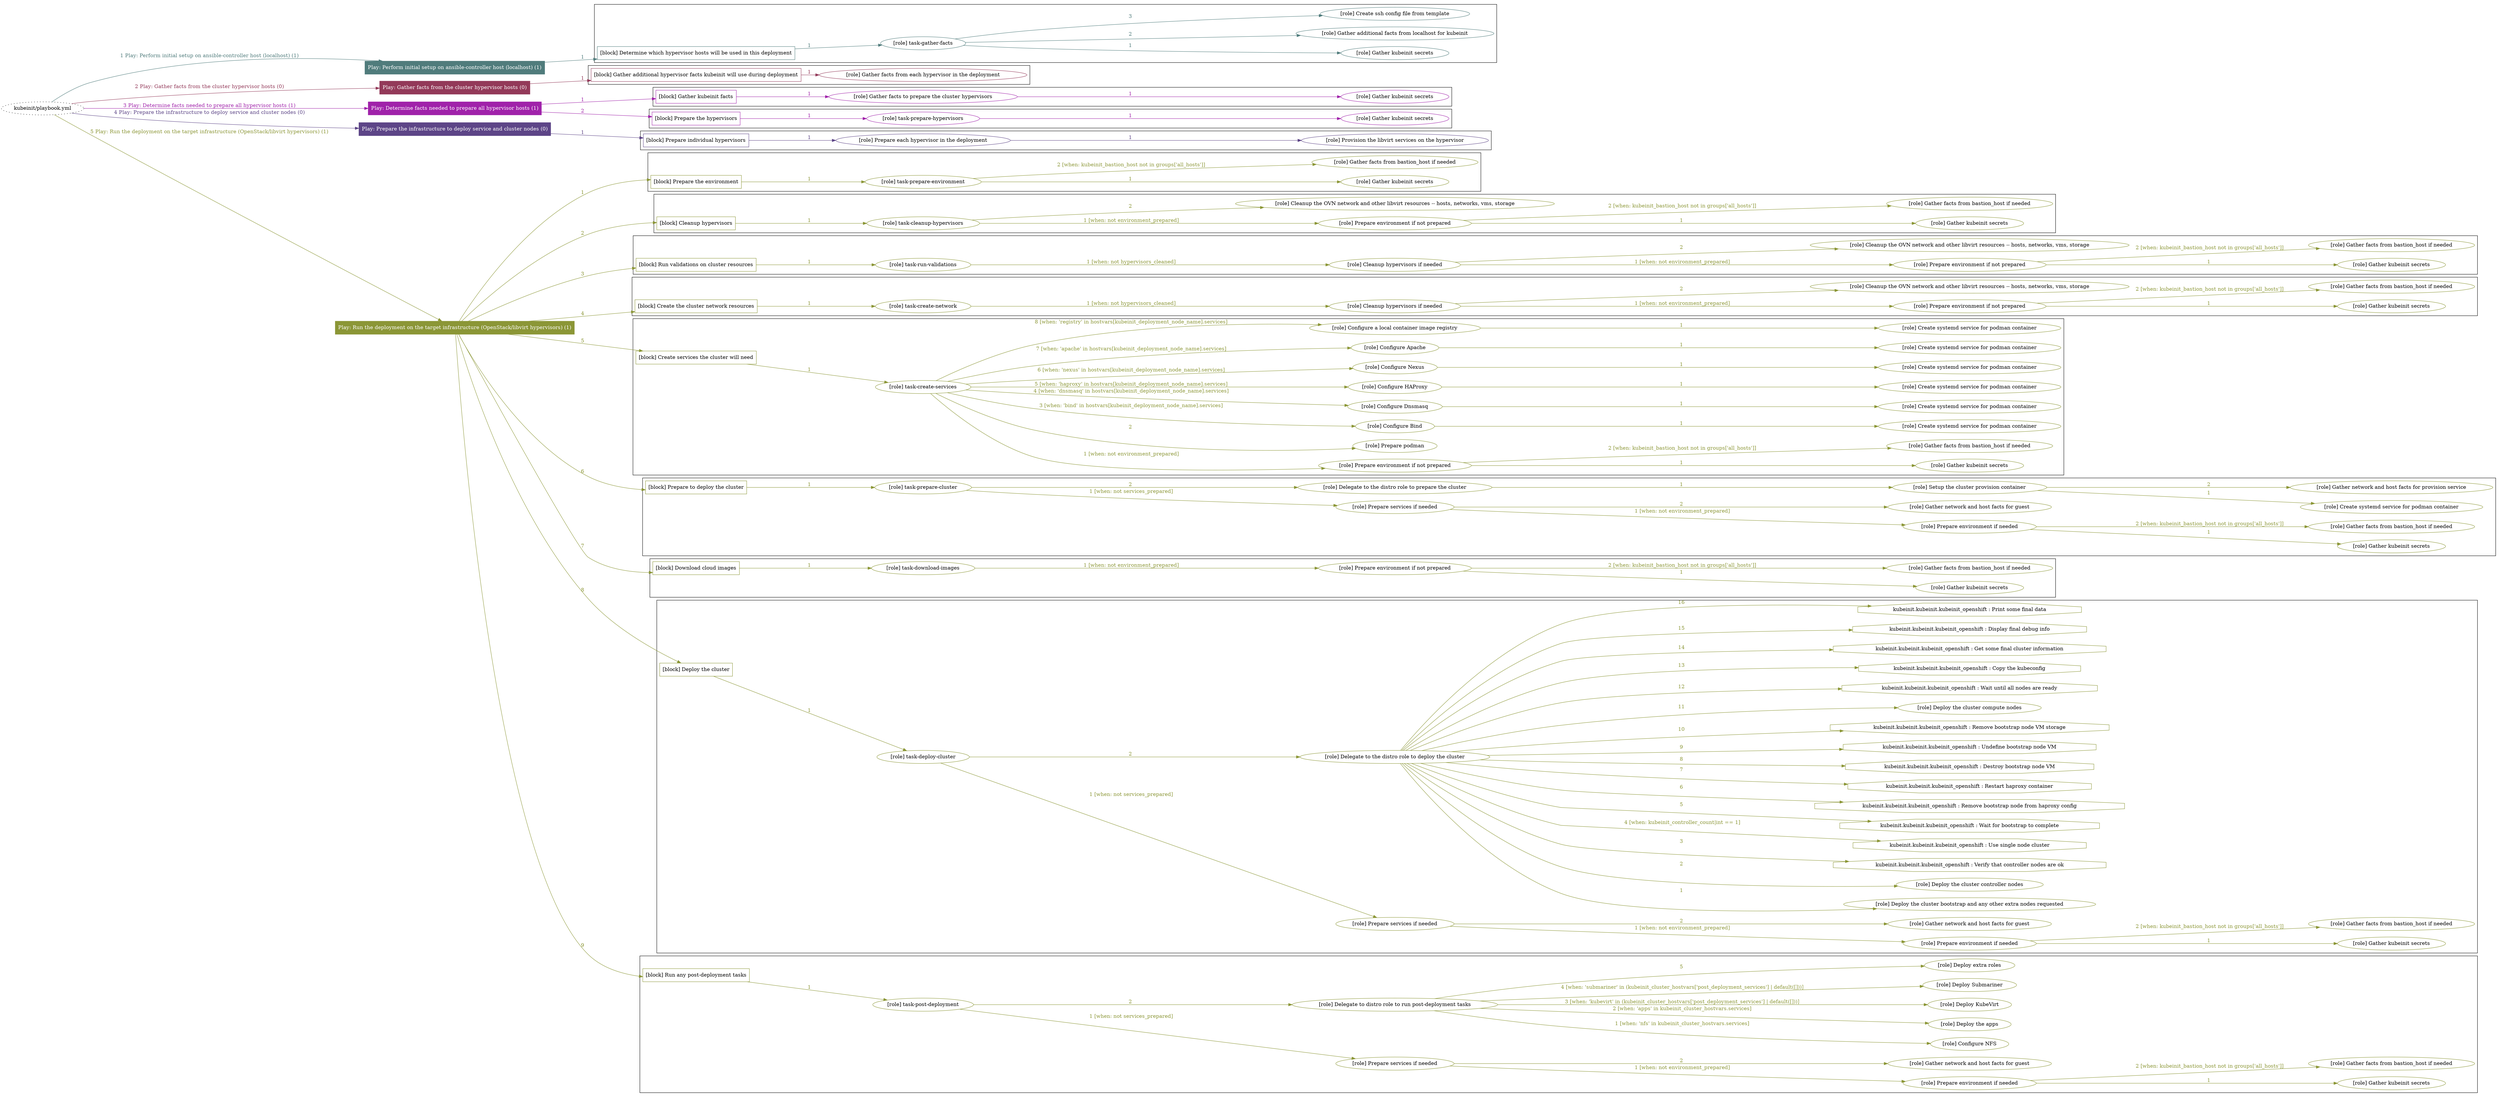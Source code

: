 digraph {
	graph [concentrate=true ordering=in rankdir=LR ratio=fill]
	edge [esep=5 sep=10]
	"kubeinit/playbook.yml" [URL="/home/runner/work/kubeinit/kubeinit/kubeinit/playbook.yml" id=playbook_562bdd5e style=dotted]
	"kubeinit/playbook.yml" -> play_897b83d3 [label="1 Play: Perform initial setup on ansible-controller host (localhost) (1)" color="#507c7c" fontcolor="#507c7c" id=edge_play_897b83d3 labeltooltip="1 Play: Perform initial setup on ansible-controller host (localhost) (1)" tooltip="1 Play: Perform initial setup on ansible-controller host (localhost) (1)"]
	subgraph "Play: Perform initial setup on ansible-controller host (localhost) (1)" {
		play_897b83d3 [label="Play: Perform initial setup on ansible-controller host (localhost) (1)" URL="/home/runner/work/kubeinit/kubeinit/kubeinit/playbook.yml" color="#507c7c" fontcolor="#ffffff" id=play_897b83d3 shape=box style=filled tooltip=localhost]
		play_897b83d3 -> block_d00a58dc [label=1 color="#507c7c" fontcolor="#507c7c" id=edge_block_d00a58dc labeltooltip=1 tooltip=1]
		subgraph cluster_block_d00a58dc {
			block_d00a58dc [label="[block] Determine which hypervisor hosts will be used in this deployment" URL="/home/runner/work/kubeinit/kubeinit/kubeinit/playbook.yml" color="#507c7c" id=block_d00a58dc labeltooltip="Determine which hypervisor hosts will be used in this deployment" shape=box tooltip="Determine which hypervisor hosts will be used in this deployment"]
			block_d00a58dc -> role_4a66eaaa [label="1 " color="#507c7c" fontcolor="#507c7c" id=edge_role_4a66eaaa labeltooltip="1 " tooltip="1 "]
			subgraph "task-gather-facts" {
				role_4a66eaaa [label="[role] task-gather-facts" URL="/home/runner/work/kubeinit/kubeinit/kubeinit/playbook.yml" color="#507c7c" id=role_4a66eaaa tooltip="task-gather-facts"]
				role_4a66eaaa -> role_170c74d1 [label="1 " color="#507c7c" fontcolor="#507c7c" id=edge_role_170c74d1 labeltooltip="1 " tooltip="1 "]
				subgraph "Gather kubeinit secrets" {
					role_170c74d1 [label="[role] Gather kubeinit secrets" URL="/home/runner/.ansible/collections/ansible_collections/kubeinit/kubeinit/roles/kubeinit_prepare/tasks/build_hypervisors_group.yml" color="#507c7c" id=role_170c74d1 tooltip="Gather kubeinit secrets"]
				}
				role_4a66eaaa -> role_2c9f9e78 [label="2 " color="#507c7c" fontcolor="#507c7c" id=edge_role_2c9f9e78 labeltooltip="2 " tooltip="2 "]
				subgraph "Gather additional facts from localhost for kubeinit" {
					role_2c9f9e78 [label="[role] Gather additional facts from localhost for kubeinit" URL="/home/runner/.ansible/collections/ansible_collections/kubeinit/kubeinit/roles/kubeinit_prepare/tasks/build_hypervisors_group.yml" color="#507c7c" id=role_2c9f9e78 tooltip="Gather additional facts from localhost for kubeinit"]
				}
				role_4a66eaaa -> role_c30c3513 [label="3 " color="#507c7c" fontcolor="#507c7c" id=edge_role_c30c3513 labeltooltip="3 " tooltip="3 "]
				subgraph "Create ssh config file from template" {
					role_c30c3513 [label="[role] Create ssh config file from template" URL="/home/runner/.ansible/collections/ansible_collections/kubeinit/kubeinit/roles/kubeinit_prepare/tasks/build_hypervisors_group.yml" color="#507c7c" id=role_c30c3513 tooltip="Create ssh config file from template"]
				}
			}
		}
	}
	"kubeinit/playbook.yml" -> play_77df3d62 [label="2 Play: Gather facts from the cluster hypervisor hosts (0)" color="#933959" fontcolor="#933959" id=edge_play_77df3d62 labeltooltip="2 Play: Gather facts from the cluster hypervisor hosts (0)" tooltip="2 Play: Gather facts from the cluster hypervisor hosts (0)"]
	subgraph "Play: Gather facts from the cluster hypervisor hosts (0)" {
		play_77df3d62 [label="Play: Gather facts from the cluster hypervisor hosts (0)" URL="/home/runner/work/kubeinit/kubeinit/kubeinit/playbook.yml" color="#933959" fontcolor="#ffffff" id=play_77df3d62 shape=box style=filled tooltip="Play: Gather facts from the cluster hypervisor hosts (0)"]
		play_77df3d62 -> block_3890d41a [label=1 color="#933959" fontcolor="#933959" id=edge_block_3890d41a labeltooltip=1 tooltip=1]
		subgraph cluster_block_3890d41a {
			block_3890d41a [label="[block] Gather additional hypervisor facts kubeinit will use during deployment" URL="/home/runner/work/kubeinit/kubeinit/kubeinit/playbook.yml" color="#933959" id=block_3890d41a labeltooltip="Gather additional hypervisor facts kubeinit will use during deployment" shape=box tooltip="Gather additional hypervisor facts kubeinit will use during deployment"]
			block_3890d41a -> role_82fb7d9d [label="1 " color="#933959" fontcolor="#933959" id=edge_role_82fb7d9d labeltooltip="1 " tooltip="1 "]
			subgraph "Gather facts from each hypervisor in the deployment" {
				role_82fb7d9d [label="[role] Gather facts from each hypervisor in the deployment" URL="/home/runner/work/kubeinit/kubeinit/kubeinit/playbook.yml" color="#933959" id=role_82fb7d9d tooltip="Gather facts from each hypervisor in the deployment"]
			}
		}
	}
	"kubeinit/playbook.yml" -> play_7d541b3a [label="3 Play: Determine facts needed to prepare all hypervisor hosts (1)" color="#a022aa" fontcolor="#a022aa" id=edge_play_7d541b3a labeltooltip="3 Play: Determine facts needed to prepare all hypervisor hosts (1)" tooltip="3 Play: Determine facts needed to prepare all hypervisor hosts (1)"]
	subgraph "Play: Determine facts needed to prepare all hypervisor hosts (1)" {
		play_7d541b3a [label="Play: Determine facts needed to prepare all hypervisor hosts (1)" URL="/home/runner/work/kubeinit/kubeinit/kubeinit/playbook.yml" color="#a022aa" fontcolor="#ffffff" id=play_7d541b3a shape=box style=filled tooltip=localhost]
		play_7d541b3a -> block_a726c1aa [label=1 color="#a022aa" fontcolor="#a022aa" id=edge_block_a726c1aa labeltooltip=1 tooltip=1]
		subgraph cluster_block_a726c1aa {
			block_a726c1aa [label="[block] Gather kubeinit facts" URL="/home/runner/work/kubeinit/kubeinit/kubeinit/playbook.yml" color="#a022aa" id=block_a726c1aa labeltooltip="Gather kubeinit facts" shape=box tooltip="Gather kubeinit facts"]
			block_a726c1aa -> role_4ac60b2f [label="1 " color="#a022aa" fontcolor="#a022aa" id=edge_role_4ac60b2f labeltooltip="1 " tooltip="1 "]
			subgraph "Gather facts to prepare the cluster hypervisors" {
				role_4ac60b2f [label="[role] Gather facts to prepare the cluster hypervisors" URL="/home/runner/work/kubeinit/kubeinit/kubeinit/playbook.yml" color="#a022aa" id=role_4ac60b2f tooltip="Gather facts to prepare the cluster hypervisors"]
				role_4ac60b2f -> role_46897d2e [label="1 " color="#a022aa" fontcolor="#a022aa" id=edge_role_46897d2e labeltooltip="1 " tooltip="1 "]
				subgraph "Gather kubeinit secrets" {
					role_46897d2e [label="[role] Gather kubeinit secrets" URL="/home/runner/.ansible/collections/ansible_collections/kubeinit/kubeinit/roles/kubeinit_prepare/tasks/gather_kubeinit_facts.yml" color="#a022aa" id=role_46897d2e tooltip="Gather kubeinit secrets"]
				}
			}
		}
		play_7d541b3a -> block_5bb61f56 [label=2 color="#a022aa" fontcolor="#a022aa" id=edge_block_5bb61f56 labeltooltip=2 tooltip=2]
		subgraph cluster_block_5bb61f56 {
			block_5bb61f56 [label="[block] Prepare the hypervisors" URL="/home/runner/work/kubeinit/kubeinit/kubeinit/playbook.yml" color="#a022aa" id=block_5bb61f56 labeltooltip="Prepare the hypervisors" shape=box tooltip="Prepare the hypervisors"]
			block_5bb61f56 -> role_67a6bbd1 [label="1 " color="#a022aa" fontcolor="#a022aa" id=edge_role_67a6bbd1 labeltooltip="1 " tooltip="1 "]
			subgraph "task-prepare-hypervisors" {
				role_67a6bbd1 [label="[role] task-prepare-hypervisors" URL="/home/runner/work/kubeinit/kubeinit/kubeinit/playbook.yml" color="#a022aa" id=role_67a6bbd1 tooltip="task-prepare-hypervisors"]
				role_67a6bbd1 -> role_c4336682 [label="1 " color="#a022aa" fontcolor="#a022aa" id=edge_role_c4336682 labeltooltip="1 " tooltip="1 "]
				subgraph "Gather kubeinit secrets" {
					role_c4336682 [label="[role] Gather kubeinit secrets" URL="/home/runner/.ansible/collections/ansible_collections/kubeinit/kubeinit/roles/kubeinit_prepare/tasks/gather_kubeinit_facts.yml" color="#a022aa" id=role_c4336682 tooltip="Gather kubeinit secrets"]
				}
			}
		}
	}
	"kubeinit/playbook.yml" -> play_1434491f [label="4 Play: Prepare the infrastructure to deploy service and cluster nodes (0)" color="#5d4587" fontcolor="#5d4587" id=edge_play_1434491f labeltooltip="4 Play: Prepare the infrastructure to deploy service and cluster nodes (0)" tooltip="4 Play: Prepare the infrastructure to deploy service and cluster nodes (0)"]
	subgraph "Play: Prepare the infrastructure to deploy service and cluster nodes (0)" {
		play_1434491f [label="Play: Prepare the infrastructure to deploy service and cluster nodes (0)" URL="/home/runner/work/kubeinit/kubeinit/kubeinit/playbook.yml" color="#5d4587" fontcolor="#ffffff" id=play_1434491f shape=box style=filled tooltip="Play: Prepare the infrastructure to deploy service and cluster nodes (0)"]
		play_1434491f -> block_e203187f [label=1 color="#5d4587" fontcolor="#5d4587" id=edge_block_e203187f labeltooltip=1 tooltip=1]
		subgraph cluster_block_e203187f {
			block_e203187f [label="[block] Prepare individual hypervisors" URL="/home/runner/work/kubeinit/kubeinit/kubeinit/playbook.yml" color="#5d4587" id=block_e203187f labeltooltip="Prepare individual hypervisors" shape=box tooltip="Prepare individual hypervisors"]
			block_e203187f -> role_e6662278 [label="1 " color="#5d4587" fontcolor="#5d4587" id=edge_role_e6662278 labeltooltip="1 " tooltip="1 "]
			subgraph "Prepare each hypervisor in the deployment" {
				role_e6662278 [label="[role] Prepare each hypervisor in the deployment" URL="/home/runner/work/kubeinit/kubeinit/kubeinit/playbook.yml" color="#5d4587" id=role_e6662278 tooltip="Prepare each hypervisor in the deployment"]
				role_e6662278 -> role_d367bc82 [label="1 " color="#5d4587" fontcolor="#5d4587" id=edge_role_d367bc82 labeltooltip="1 " tooltip="1 "]
				subgraph "Provision the libvirt services on the hypervisor" {
					role_d367bc82 [label="[role] Provision the libvirt services on the hypervisor" URL="/home/runner/.ansible/collections/ansible_collections/kubeinit/kubeinit/roles/kubeinit_prepare/tasks/prepare_hypervisor.yml" color="#5d4587" id=role_d367bc82 tooltip="Provision the libvirt services on the hypervisor"]
				}
			}
		}
	}
	"kubeinit/playbook.yml" -> play_9aaa8d56 [label="5 Play: Run the deployment on the target infrastructure (OpenStack/libvirt hypervisors) (1)" color="#8b9636" fontcolor="#8b9636" id=edge_play_9aaa8d56 labeltooltip="5 Play: Run the deployment on the target infrastructure (OpenStack/libvirt hypervisors) (1)" tooltip="5 Play: Run the deployment on the target infrastructure (OpenStack/libvirt hypervisors) (1)"]
	subgraph "Play: Run the deployment on the target infrastructure (OpenStack/libvirt hypervisors) (1)" {
		play_9aaa8d56 [label="Play: Run the deployment on the target infrastructure (OpenStack/libvirt hypervisors) (1)" URL="/home/runner/work/kubeinit/kubeinit/kubeinit/playbook.yml" color="#8b9636" fontcolor="#ffffff" id=play_9aaa8d56 shape=box style=filled tooltip=localhost]
		play_9aaa8d56 -> block_8e2718e2 [label=1 color="#8b9636" fontcolor="#8b9636" id=edge_block_8e2718e2 labeltooltip=1 tooltip=1]
		subgraph cluster_block_8e2718e2 {
			block_8e2718e2 [label="[block] Prepare the environment" URL="/home/runner/work/kubeinit/kubeinit/kubeinit/playbook.yml" color="#8b9636" id=block_8e2718e2 labeltooltip="Prepare the environment" shape=box tooltip="Prepare the environment"]
			block_8e2718e2 -> role_642d61c7 [label="1 " color="#8b9636" fontcolor="#8b9636" id=edge_role_642d61c7 labeltooltip="1 " tooltip="1 "]
			subgraph "task-prepare-environment" {
				role_642d61c7 [label="[role] task-prepare-environment" URL="/home/runner/work/kubeinit/kubeinit/kubeinit/playbook.yml" color="#8b9636" id=role_642d61c7 tooltip="task-prepare-environment"]
				role_642d61c7 -> role_1c854528 [label="1 " color="#8b9636" fontcolor="#8b9636" id=edge_role_1c854528 labeltooltip="1 " tooltip="1 "]
				subgraph "Gather kubeinit secrets" {
					role_1c854528 [label="[role] Gather kubeinit secrets" URL="/home/runner/.ansible/collections/ansible_collections/kubeinit/kubeinit/roles/kubeinit_prepare/tasks/gather_kubeinit_facts.yml" color="#8b9636" id=role_1c854528 tooltip="Gather kubeinit secrets"]
				}
				role_642d61c7 -> role_60af17cf [label="2 [when: kubeinit_bastion_host not in groups['all_hosts']]" color="#8b9636" fontcolor="#8b9636" id=edge_role_60af17cf labeltooltip="2 [when: kubeinit_bastion_host not in groups['all_hosts']]" tooltip="2 [when: kubeinit_bastion_host not in groups['all_hosts']]"]
				subgraph "Gather facts from bastion_host if needed" {
					role_60af17cf [label="[role] Gather facts from bastion_host if needed" URL="/home/runner/.ansible/collections/ansible_collections/kubeinit/kubeinit/roles/kubeinit_prepare/tasks/main.yml" color="#8b9636" id=role_60af17cf tooltip="Gather facts from bastion_host if needed"]
				}
			}
		}
		play_9aaa8d56 -> block_cc55f0ac [label=2 color="#8b9636" fontcolor="#8b9636" id=edge_block_cc55f0ac labeltooltip=2 tooltip=2]
		subgraph cluster_block_cc55f0ac {
			block_cc55f0ac [label="[block] Cleanup hypervisors" URL="/home/runner/work/kubeinit/kubeinit/kubeinit/playbook.yml" color="#8b9636" id=block_cc55f0ac labeltooltip="Cleanup hypervisors" shape=box tooltip="Cleanup hypervisors"]
			block_cc55f0ac -> role_04e45c75 [label="1 " color="#8b9636" fontcolor="#8b9636" id=edge_role_04e45c75 labeltooltip="1 " tooltip="1 "]
			subgraph "task-cleanup-hypervisors" {
				role_04e45c75 [label="[role] task-cleanup-hypervisors" URL="/home/runner/work/kubeinit/kubeinit/kubeinit/playbook.yml" color="#8b9636" id=role_04e45c75 tooltip="task-cleanup-hypervisors"]
				role_04e45c75 -> role_c9cc575b [label="1 [when: not environment_prepared]" color="#8b9636" fontcolor="#8b9636" id=edge_role_c9cc575b labeltooltip="1 [when: not environment_prepared]" tooltip="1 [when: not environment_prepared]"]
				subgraph "Prepare environment if not prepared" {
					role_c9cc575b [label="[role] Prepare environment if not prepared" URL="/home/runner/.ansible/collections/ansible_collections/kubeinit/kubeinit/roles/kubeinit_libvirt/tasks/cleanup_hypervisors.yml" color="#8b9636" id=role_c9cc575b tooltip="Prepare environment if not prepared"]
					role_c9cc575b -> role_0c5713d3 [label="1 " color="#8b9636" fontcolor="#8b9636" id=edge_role_0c5713d3 labeltooltip="1 " tooltip="1 "]
					subgraph "Gather kubeinit secrets" {
						role_0c5713d3 [label="[role] Gather kubeinit secrets" URL="/home/runner/.ansible/collections/ansible_collections/kubeinit/kubeinit/roles/kubeinit_prepare/tasks/gather_kubeinit_facts.yml" color="#8b9636" id=role_0c5713d3 tooltip="Gather kubeinit secrets"]
					}
					role_c9cc575b -> role_4b96a7e3 [label="2 [when: kubeinit_bastion_host not in groups['all_hosts']]" color="#8b9636" fontcolor="#8b9636" id=edge_role_4b96a7e3 labeltooltip="2 [when: kubeinit_bastion_host not in groups['all_hosts']]" tooltip="2 [when: kubeinit_bastion_host not in groups['all_hosts']]"]
					subgraph "Gather facts from bastion_host if needed" {
						role_4b96a7e3 [label="[role] Gather facts from bastion_host if needed" URL="/home/runner/.ansible/collections/ansible_collections/kubeinit/kubeinit/roles/kubeinit_prepare/tasks/main.yml" color="#8b9636" id=role_4b96a7e3 tooltip="Gather facts from bastion_host if needed"]
					}
				}
				role_04e45c75 -> role_4d1ae9cb [label="2 " color="#8b9636" fontcolor="#8b9636" id=edge_role_4d1ae9cb labeltooltip="2 " tooltip="2 "]
				subgraph "Cleanup the OVN network and other libvirt resources -- hosts, networks, vms, storage" {
					role_4d1ae9cb [label="[role] Cleanup the OVN network and other libvirt resources -- hosts, networks, vms, storage" URL="/home/runner/.ansible/collections/ansible_collections/kubeinit/kubeinit/roles/kubeinit_libvirt/tasks/cleanup_hypervisors.yml" color="#8b9636" id=role_4d1ae9cb tooltip="Cleanup the OVN network and other libvirt resources -- hosts, networks, vms, storage"]
				}
			}
		}
		play_9aaa8d56 -> block_b4ccadeb [label=3 color="#8b9636" fontcolor="#8b9636" id=edge_block_b4ccadeb labeltooltip=3 tooltip=3]
		subgraph cluster_block_b4ccadeb {
			block_b4ccadeb [label="[block] Run validations on cluster resources" URL="/home/runner/work/kubeinit/kubeinit/kubeinit/playbook.yml" color="#8b9636" id=block_b4ccadeb labeltooltip="Run validations on cluster resources" shape=box tooltip="Run validations on cluster resources"]
			block_b4ccadeb -> role_8b05d1d8 [label="1 " color="#8b9636" fontcolor="#8b9636" id=edge_role_8b05d1d8 labeltooltip="1 " tooltip="1 "]
			subgraph "task-run-validations" {
				role_8b05d1d8 [label="[role] task-run-validations" URL="/home/runner/work/kubeinit/kubeinit/kubeinit/playbook.yml" color="#8b9636" id=role_8b05d1d8 tooltip="task-run-validations"]
				role_8b05d1d8 -> role_e6c44199 [label="1 [when: not hypervisors_cleaned]" color="#8b9636" fontcolor="#8b9636" id=edge_role_e6c44199 labeltooltip="1 [when: not hypervisors_cleaned]" tooltip="1 [when: not hypervisors_cleaned]"]
				subgraph "Cleanup hypervisors if needed" {
					role_e6c44199 [label="[role] Cleanup hypervisors if needed" URL="/home/runner/.ansible/collections/ansible_collections/kubeinit/kubeinit/roles/kubeinit_validations/tasks/main.yml" color="#8b9636" id=role_e6c44199 tooltip="Cleanup hypervisors if needed"]
					role_e6c44199 -> role_142a5a32 [label="1 [when: not environment_prepared]" color="#8b9636" fontcolor="#8b9636" id=edge_role_142a5a32 labeltooltip="1 [when: not environment_prepared]" tooltip="1 [when: not environment_prepared]"]
					subgraph "Prepare environment if not prepared" {
						role_142a5a32 [label="[role] Prepare environment if not prepared" URL="/home/runner/.ansible/collections/ansible_collections/kubeinit/kubeinit/roles/kubeinit_libvirt/tasks/cleanup_hypervisors.yml" color="#8b9636" id=role_142a5a32 tooltip="Prepare environment if not prepared"]
						role_142a5a32 -> role_daecf153 [label="1 " color="#8b9636" fontcolor="#8b9636" id=edge_role_daecf153 labeltooltip="1 " tooltip="1 "]
						subgraph "Gather kubeinit secrets" {
							role_daecf153 [label="[role] Gather kubeinit secrets" URL="/home/runner/.ansible/collections/ansible_collections/kubeinit/kubeinit/roles/kubeinit_prepare/tasks/gather_kubeinit_facts.yml" color="#8b9636" id=role_daecf153 tooltip="Gather kubeinit secrets"]
						}
						role_142a5a32 -> role_c4727159 [label="2 [when: kubeinit_bastion_host not in groups['all_hosts']]" color="#8b9636" fontcolor="#8b9636" id=edge_role_c4727159 labeltooltip="2 [when: kubeinit_bastion_host not in groups['all_hosts']]" tooltip="2 [when: kubeinit_bastion_host not in groups['all_hosts']]"]
						subgraph "Gather facts from bastion_host if needed" {
							role_c4727159 [label="[role] Gather facts from bastion_host if needed" URL="/home/runner/.ansible/collections/ansible_collections/kubeinit/kubeinit/roles/kubeinit_prepare/tasks/main.yml" color="#8b9636" id=role_c4727159 tooltip="Gather facts from bastion_host if needed"]
						}
					}
					role_e6c44199 -> role_8f525248 [label="2 " color="#8b9636" fontcolor="#8b9636" id=edge_role_8f525248 labeltooltip="2 " tooltip="2 "]
					subgraph "Cleanup the OVN network and other libvirt resources -- hosts, networks, vms, storage" {
						role_8f525248 [label="[role] Cleanup the OVN network and other libvirt resources -- hosts, networks, vms, storage" URL="/home/runner/.ansible/collections/ansible_collections/kubeinit/kubeinit/roles/kubeinit_libvirt/tasks/cleanup_hypervisors.yml" color="#8b9636" id=role_8f525248 tooltip="Cleanup the OVN network and other libvirt resources -- hosts, networks, vms, storage"]
					}
				}
			}
		}
		play_9aaa8d56 -> block_0f13caa5 [label=4 color="#8b9636" fontcolor="#8b9636" id=edge_block_0f13caa5 labeltooltip=4 tooltip=4]
		subgraph cluster_block_0f13caa5 {
			block_0f13caa5 [label="[block] Create the cluster network resources" URL="/home/runner/work/kubeinit/kubeinit/kubeinit/playbook.yml" color="#8b9636" id=block_0f13caa5 labeltooltip="Create the cluster network resources" shape=box tooltip="Create the cluster network resources"]
			block_0f13caa5 -> role_16421a1e [label="1 " color="#8b9636" fontcolor="#8b9636" id=edge_role_16421a1e labeltooltip="1 " tooltip="1 "]
			subgraph "task-create-network" {
				role_16421a1e [label="[role] task-create-network" URL="/home/runner/work/kubeinit/kubeinit/kubeinit/playbook.yml" color="#8b9636" id=role_16421a1e tooltip="task-create-network"]
				role_16421a1e -> role_492cd3bc [label="1 [when: not hypervisors_cleaned]" color="#8b9636" fontcolor="#8b9636" id=edge_role_492cd3bc labeltooltip="1 [when: not hypervisors_cleaned]" tooltip="1 [when: not hypervisors_cleaned]"]
				subgraph "Cleanup hypervisors if needed" {
					role_492cd3bc [label="[role] Cleanup hypervisors if needed" URL="/home/runner/.ansible/collections/ansible_collections/kubeinit/kubeinit/roles/kubeinit_libvirt/tasks/create_network.yml" color="#8b9636" id=role_492cd3bc tooltip="Cleanup hypervisors if needed"]
					role_492cd3bc -> role_c62c3777 [label="1 [when: not environment_prepared]" color="#8b9636" fontcolor="#8b9636" id=edge_role_c62c3777 labeltooltip="1 [when: not environment_prepared]" tooltip="1 [when: not environment_prepared]"]
					subgraph "Prepare environment if not prepared" {
						role_c62c3777 [label="[role] Prepare environment if not prepared" URL="/home/runner/.ansible/collections/ansible_collections/kubeinit/kubeinit/roles/kubeinit_libvirt/tasks/cleanup_hypervisors.yml" color="#8b9636" id=role_c62c3777 tooltip="Prepare environment if not prepared"]
						role_c62c3777 -> role_1ea60174 [label="1 " color="#8b9636" fontcolor="#8b9636" id=edge_role_1ea60174 labeltooltip="1 " tooltip="1 "]
						subgraph "Gather kubeinit secrets" {
							role_1ea60174 [label="[role] Gather kubeinit secrets" URL="/home/runner/.ansible/collections/ansible_collections/kubeinit/kubeinit/roles/kubeinit_prepare/tasks/gather_kubeinit_facts.yml" color="#8b9636" id=role_1ea60174 tooltip="Gather kubeinit secrets"]
						}
						role_c62c3777 -> role_d80a2645 [label="2 [when: kubeinit_bastion_host not in groups['all_hosts']]" color="#8b9636" fontcolor="#8b9636" id=edge_role_d80a2645 labeltooltip="2 [when: kubeinit_bastion_host not in groups['all_hosts']]" tooltip="2 [when: kubeinit_bastion_host not in groups['all_hosts']]"]
						subgraph "Gather facts from bastion_host if needed" {
							role_d80a2645 [label="[role] Gather facts from bastion_host if needed" URL="/home/runner/.ansible/collections/ansible_collections/kubeinit/kubeinit/roles/kubeinit_prepare/tasks/main.yml" color="#8b9636" id=role_d80a2645 tooltip="Gather facts from bastion_host if needed"]
						}
					}
					role_492cd3bc -> role_177eb193 [label="2 " color="#8b9636" fontcolor="#8b9636" id=edge_role_177eb193 labeltooltip="2 " tooltip="2 "]
					subgraph "Cleanup the OVN network and other libvirt resources -- hosts, networks, vms, storage" {
						role_177eb193 [label="[role] Cleanup the OVN network and other libvirt resources -- hosts, networks, vms, storage" URL="/home/runner/.ansible/collections/ansible_collections/kubeinit/kubeinit/roles/kubeinit_libvirt/tasks/cleanup_hypervisors.yml" color="#8b9636" id=role_177eb193 tooltip="Cleanup the OVN network and other libvirt resources -- hosts, networks, vms, storage"]
					}
				}
			}
		}
		play_9aaa8d56 -> block_22ce40df [label=5 color="#8b9636" fontcolor="#8b9636" id=edge_block_22ce40df labeltooltip=5 tooltip=5]
		subgraph cluster_block_22ce40df {
			block_22ce40df [label="[block] Create services the cluster will need" URL="/home/runner/work/kubeinit/kubeinit/kubeinit/playbook.yml" color="#8b9636" id=block_22ce40df labeltooltip="Create services the cluster will need" shape=box tooltip="Create services the cluster will need"]
			block_22ce40df -> role_aa90a1af [label="1 " color="#8b9636" fontcolor="#8b9636" id=edge_role_aa90a1af labeltooltip="1 " tooltip="1 "]
			subgraph "task-create-services" {
				role_aa90a1af [label="[role] task-create-services" URL="/home/runner/work/kubeinit/kubeinit/kubeinit/playbook.yml" color="#8b9636" id=role_aa90a1af tooltip="task-create-services"]
				role_aa90a1af -> role_269eb71e [label="1 [when: not environment_prepared]" color="#8b9636" fontcolor="#8b9636" id=edge_role_269eb71e labeltooltip="1 [when: not environment_prepared]" tooltip="1 [when: not environment_prepared]"]
				subgraph "Prepare environment if not prepared" {
					role_269eb71e [label="[role] Prepare environment if not prepared" URL="/home/runner/.ansible/collections/ansible_collections/kubeinit/kubeinit/roles/kubeinit_services/tasks/main.yml" color="#8b9636" id=role_269eb71e tooltip="Prepare environment if not prepared"]
					role_269eb71e -> role_93355e49 [label="1 " color="#8b9636" fontcolor="#8b9636" id=edge_role_93355e49 labeltooltip="1 " tooltip="1 "]
					subgraph "Gather kubeinit secrets" {
						role_93355e49 [label="[role] Gather kubeinit secrets" URL="/home/runner/.ansible/collections/ansible_collections/kubeinit/kubeinit/roles/kubeinit_prepare/tasks/gather_kubeinit_facts.yml" color="#8b9636" id=role_93355e49 tooltip="Gather kubeinit secrets"]
					}
					role_269eb71e -> role_90099794 [label="2 [when: kubeinit_bastion_host not in groups['all_hosts']]" color="#8b9636" fontcolor="#8b9636" id=edge_role_90099794 labeltooltip="2 [when: kubeinit_bastion_host not in groups['all_hosts']]" tooltip="2 [when: kubeinit_bastion_host not in groups['all_hosts']]"]
					subgraph "Gather facts from bastion_host if needed" {
						role_90099794 [label="[role] Gather facts from bastion_host if needed" URL="/home/runner/.ansible/collections/ansible_collections/kubeinit/kubeinit/roles/kubeinit_prepare/tasks/main.yml" color="#8b9636" id=role_90099794 tooltip="Gather facts from bastion_host if needed"]
					}
				}
				role_aa90a1af -> role_da6ecb27 [label="2 " color="#8b9636" fontcolor="#8b9636" id=edge_role_da6ecb27 labeltooltip="2 " tooltip="2 "]
				subgraph "Prepare podman" {
					role_da6ecb27 [label="[role] Prepare podman" URL="/home/runner/.ansible/collections/ansible_collections/kubeinit/kubeinit/roles/kubeinit_services/tasks/00_create_service_pod.yml" color="#8b9636" id=role_da6ecb27 tooltip="Prepare podman"]
				}
				role_aa90a1af -> role_890868e2 [label="3 [when: 'bind' in hostvars[kubeinit_deployment_node_name].services]" color="#8b9636" fontcolor="#8b9636" id=edge_role_890868e2 labeltooltip="3 [when: 'bind' in hostvars[kubeinit_deployment_node_name].services]" tooltip="3 [when: 'bind' in hostvars[kubeinit_deployment_node_name].services]"]
				subgraph "Configure Bind" {
					role_890868e2 [label="[role] Configure Bind" URL="/home/runner/.ansible/collections/ansible_collections/kubeinit/kubeinit/roles/kubeinit_services/tasks/start_services_containers.yml" color="#8b9636" id=role_890868e2 tooltip="Configure Bind"]
					role_890868e2 -> role_da82ab4f [label="1 " color="#8b9636" fontcolor="#8b9636" id=edge_role_da82ab4f labeltooltip="1 " tooltip="1 "]
					subgraph "Create systemd service for podman container" {
						role_da82ab4f [label="[role] Create systemd service for podman container" URL="/home/runner/.ansible/collections/ansible_collections/kubeinit/kubeinit/roles/kubeinit_bind/tasks/main.yml" color="#8b9636" id=role_da82ab4f tooltip="Create systemd service for podman container"]
					}
				}
				role_aa90a1af -> role_a3e9ac64 [label="4 [when: 'dnsmasq' in hostvars[kubeinit_deployment_node_name].services]" color="#8b9636" fontcolor="#8b9636" id=edge_role_a3e9ac64 labeltooltip="4 [when: 'dnsmasq' in hostvars[kubeinit_deployment_node_name].services]" tooltip="4 [when: 'dnsmasq' in hostvars[kubeinit_deployment_node_name].services]"]
				subgraph "Configure Dnsmasq" {
					role_a3e9ac64 [label="[role] Configure Dnsmasq" URL="/home/runner/.ansible/collections/ansible_collections/kubeinit/kubeinit/roles/kubeinit_services/tasks/start_services_containers.yml" color="#8b9636" id=role_a3e9ac64 tooltip="Configure Dnsmasq"]
					role_a3e9ac64 -> role_2f602a79 [label="1 " color="#8b9636" fontcolor="#8b9636" id=edge_role_2f602a79 labeltooltip="1 " tooltip="1 "]
					subgraph "Create systemd service for podman container" {
						role_2f602a79 [label="[role] Create systemd service for podman container" URL="/home/runner/.ansible/collections/ansible_collections/kubeinit/kubeinit/roles/kubeinit_dnsmasq/tasks/main.yml" color="#8b9636" id=role_2f602a79 tooltip="Create systemd service for podman container"]
					}
				}
				role_aa90a1af -> role_2f9d1384 [label="5 [when: 'haproxy' in hostvars[kubeinit_deployment_node_name].services]" color="#8b9636" fontcolor="#8b9636" id=edge_role_2f9d1384 labeltooltip="5 [when: 'haproxy' in hostvars[kubeinit_deployment_node_name].services]" tooltip="5 [when: 'haproxy' in hostvars[kubeinit_deployment_node_name].services]"]
				subgraph "Configure HAProxy" {
					role_2f9d1384 [label="[role] Configure HAProxy" URL="/home/runner/.ansible/collections/ansible_collections/kubeinit/kubeinit/roles/kubeinit_services/tasks/start_services_containers.yml" color="#8b9636" id=role_2f9d1384 tooltip="Configure HAProxy"]
					role_2f9d1384 -> role_8c899a43 [label="1 " color="#8b9636" fontcolor="#8b9636" id=edge_role_8c899a43 labeltooltip="1 " tooltip="1 "]
					subgraph "Create systemd service for podman container" {
						role_8c899a43 [label="[role] Create systemd service for podman container" URL="/home/runner/.ansible/collections/ansible_collections/kubeinit/kubeinit/roles/kubeinit_haproxy/tasks/main.yml" color="#8b9636" id=role_8c899a43 tooltip="Create systemd service for podman container"]
					}
				}
				role_aa90a1af -> role_19c5dabc [label="6 [when: 'nexus' in hostvars[kubeinit_deployment_node_name].services]" color="#8b9636" fontcolor="#8b9636" id=edge_role_19c5dabc labeltooltip="6 [when: 'nexus' in hostvars[kubeinit_deployment_node_name].services]" tooltip="6 [when: 'nexus' in hostvars[kubeinit_deployment_node_name].services]"]
				subgraph "Configure Nexus" {
					role_19c5dabc [label="[role] Configure Nexus" URL="/home/runner/.ansible/collections/ansible_collections/kubeinit/kubeinit/roles/kubeinit_services/tasks/start_services_containers.yml" color="#8b9636" id=role_19c5dabc tooltip="Configure Nexus"]
					role_19c5dabc -> role_cda9ccde [label="1 " color="#8b9636" fontcolor="#8b9636" id=edge_role_cda9ccde labeltooltip="1 " tooltip="1 "]
					subgraph "Create systemd service for podman container" {
						role_cda9ccde [label="[role] Create systemd service for podman container" URL="/home/runner/.ansible/collections/ansible_collections/kubeinit/kubeinit/roles/kubeinit_nexus/tasks/main.yml" color="#8b9636" id=role_cda9ccde tooltip="Create systemd service for podman container"]
					}
				}
				role_aa90a1af -> role_e1248842 [label="7 [when: 'apache' in hostvars[kubeinit_deployment_node_name].services]" color="#8b9636" fontcolor="#8b9636" id=edge_role_e1248842 labeltooltip="7 [when: 'apache' in hostvars[kubeinit_deployment_node_name].services]" tooltip="7 [when: 'apache' in hostvars[kubeinit_deployment_node_name].services]"]
				subgraph "Configure Apache" {
					role_e1248842 [label="[role] Configure Apache" URL="/home/runner/.ansible/collections/ansible_collections/kubeinit/kubeinit/roles/kubeinit_services/tasks/start_services_containers.yml" color="#8b9636" id=role_e1248842 tooltip="Configure Apache"]
					role_e1248842 -> role_2af5f056 [label="1 " color="#8b9636" fontcolor="#8b9636" id=edge_role_2af5f056 labeltooltip="1 " tooltip="1 "]
					subgraph "Create systemd service for podman container" {
						role_2af5f056 [label="[role] Create systemd service for podman container" URL="/home/runner/.ansible/collections/ansible_collections/kubeinit/kubeinit/roles/kubeinit_apache/tasks/main.yml" color="#8b9636" id=role_2af5f056 tooltip="Create systemd service for podman container"]
					}
				}
				role_aa90a1af -> role_a17956c9 [label="8 [when: 'registry' in hostvars[kubeinit_deployment_node_name].services]" color="#8b9636" fontcolor="#8b9636" id=edge_role_a17956c9 labeltooltip="8 [when: 'registry' in hostvars[kubeinit_deployment_node_name].services]" tooltip="8 [when: 'registry' in hostvars[kubeinit_deployment_node_name].services]"]
				subgraph "Configure a local container image registry" {
					role_a17956c9 [label="[role] Configure a local container image registry" URL="/home/runner/.ansible/collections/ansible_collections/kubeinit/kubeinit/roles/kubeinit_services/tasks/start_services_containers.yml" color="#8b9636" id=role_a17956c9 tooltip="Configure a local container image registry"]
					role_a17956c9 -> role_444cfdde [label="1 " color="#8b9636" fontcolor="#8b9636" id=edge_role_444cfdde labeltooltip="1 " tooltip="1 "]
					subgraph "Create systemd service for podman container" {
						role_444cfdde [label="[role] Create systemd service for podman container" URL="/home/runner/.ansible/collections/ansible_collections/kubeinit/kubeinit/roles/kubeinit_registry/tasks/main.yml" color="#8b9636" id=role_444cfdde tooltip="Create systemd service for podman container"]
					}
				}
			}
		}
		play_9aaa8d56 -> block_92a163df [label=6 color="#8b9636" fontcolor="#8b9636" id=edge_block_92a163df labeltooltip=6 tooltip=6]
		subgraph cluster_block_92a163df {
			block_92a163df [label="[block] Prepare to deploy the cluster" URL="/home/runner/work/kubeinit/kubeinit/kubeinit/playbook.yml" color="#8b9636" id=block_92a163df labeltooltip="Prepare to deploy the cluster" shape=box tooltip="Prepare to deploy the cluster"]
			block_92a163df -> role_ae557a90 [label="1 " color="#8b9636" fontcolor="#8b9636" id=edge_role_ae557a90 labeltooltip="1 " tooltip="1 "]
			subgraph "task-prepare-cluster" {
				role_ae557a90 [label="[role] task-prepare-cluster" URL="/home/runner/work/kubeinit/kubeinit/kubeinit/playbook.yml" color="#8b9636" id=role_ae557a90 tooltip="task-prepare-cluster"]
				role_ae557a90 -> role_f6c02ec4 [label="1 [when: not services_prepared]" color="#8b9636" fontcolor="#8b9636" id=edge_role_f6c02ec4 labeltooltip="1 [when: not services_prepared]" tooltip="1 [when: not services_prepared]"]
				subgraph "Prepare services if needed" {
					role_f6c02ec4 [label="[role] Prepare services if needed" URL="/home/runner/.ansible/collections/ansible_collections/kubeinit/kubeinit/roles/kubeinit_prepare/tasks/prepare_cluster.yml" color="#8b9636" id=role_f6c02ec4 tooltip="Prepare services if needed"]
					role_f6c02ec4 -> role_602c3a47 [label="1 [when: not environment_prepared]" color="#8b9636" fontcolor="#8b9636" id=edge_role_602c3a47 labeltooltip="1 [when: not environment_prepared]" tooltip="1 [when: not environment_prepared]"]
					subgraph "Prepare environment if needed" {
						role_602c3a47 [label="[role] Prepare environment if needed" URL="/home/runner/.ansible/collections/ansible_collections/kubeinit/kubeinit/roles/kubeinit_services/tasks/prepare_services.yml" color="#8b9636" id=role_602c3a47 tooltip="Prepare environment if needed"]
						role_602c3a47 -> role_3fd3fe3a [label="1 " color="#8b9636" fontcolor="#8b9636" id=edge_role_3fd3fe3a labeltooltip="1 " tooltip="1 "]
						subgraph "Gather kubeinit secrets" {
							role_3fd3fe3a [label="[role] Gather kubeinit secrets" URL="/home/runner/.ansible/collections/ansible_collections/kubeinit/kubeinit/roles/kubeinit_prepare/tasks/gather_kubeinit_facts.yml" color="#8b9636" id=role_3fd3fe3a tooltip="Gather kubeinit secrets"]
						}
						role_602c3a47 -> role_ba7b8296 [label="2 [when: kubeinit_bastion_host not in groups['all_hosts']]" color="#8b9636" fontcolor="#8b9636" id=edge_role_ba7b8296 labeltooltip="2 [when: kubeinit_bastion_host not in groups['all_hosts']]" tooltip="2 [when: kubeinit_bastion_host not in groups['all_hosts']]"]
						subgraph "Gather facts from bastion_host if needed" {
							role_ba7b8296 [label="[role] Gather facts from bastion_host if needed" URL="/home/runner/.ansible/collections/ansible_collections/kubeinit/kubeinit/roles/kubeinit_prepare/tasks/main.yml" color="#8b9636" id=role_ba7b8296 tooltip="Gather facts from bastion_host if needed"]
						}
					}
					role_f6c02ec4 -> role_33914d6f [label="2 " color="#8b9636" fontcolor="#8b9636" id=edge_role_33914d6f labeltooltip="2 " tooltip="2 "]
					subgraph "Gather network and host facts for guest" {
						role_33914d6f [label="[role] Gather network and host facts for guest" URL="/home/runner/.ansible/collections/ansible_collections/kubeinit/kubeinit/roles/kubeinit_services/tasks/prepare_services.yml" color="#8b9636" id=role_33914d6f tooltip="Gather network and host facts for guest"]
					}
				}
				role_ae557a90 -> role_d2437a5c [label="2 " color="#8b9636" fontcolor="#8b9636" id=edge_role_d2437a5c labeltooltip="2 " tooltip="2 "]
				subgraph "Delegate to the distro role to prepare the cluster" {
					role_d2437a5c [label="[role] Delegate to the distro role to prepare the cluster" URL="/home/runner/.ansible/collections/ansible_collections/kubeinit/kubeinit/roles/kubeinit_prepare/tasks/prepare_cluster.yml" color="#8b9636" id=role_d2437a5c tooltip="Delegate to the distro role to prepare the cluster"]
					role_d2437a5c -> role_c1d1a7a9 [label="1 " color="#8b9636" fontcolor="#8b9636" id=edge_role_c1d1a7a9 labeltooltip="1 " tooltip="1 "]
					subgraph "Setup the cluster provision container" {
						role_c1d1a7a9 [label="[role] Setup the cluster provision container" URL="/home/runner/.ansible/collections/ansible_collections/kubeinit/kubeinit/roles/kubeinit_openshift/tasks/prepare_cluster.yml" color="#8b9636" id=role_c1d1a7a9 tooltip="Setup the cluster provision container"]
						role_c1d1a7a9 -> role_8beccbfa [label="1 " color="#8b9636" fontcolor="#8b9636" id=edge_role_8beccbfa labeltooltip="1 " tooltip="1 "]
						subgraph "Create systemd service for podman container" {
							role_8beccbfa [label="[role] Create systemd service for podman container" URL="/home/runner/.ansible/collections/ansible_collections/kubeinit/kubeinit/roles/kubeinit_services/tasks/create_provision_container.yml" color="#8b9636" id=role_8beccbfa tooltip="Create systemd service for podman container"]
						}
						role_c1d1a7a9 -> role_2cf856f3 [label="2 " color="#8b9636" fontcolor="#8b9636" id=edge_role_2cf856f3 labeltooltip="2 " tooltip="2 "]
						subgraph "Gather network and host facts for provision service" {
							role_2cf856f3 [label="[role] Gather network and host facts for provision service" URL="/home/runner/.ansible/collections/ansible_collections/kubeinit/kubeinit/roles/kubeinit_services/tasks/create_provision_container.yml" color="#8b9636" id=role_2cf856f3 tooltip="Gather network and host facts for provision service"]
						}
					}
				}
			}
		}
		play_9aaa8d56 -> block_88d9d5d3 [label=7 color="#8b9636" fontcolor="#8b9636" id=edge_block_88d9d5d3 labeltooltip=7 tooltip=7]
		subgraph cluster_block_88d9d5d3 {
			block_88d9d5d3 [label="[block] Download cloud images" URL="/home/runner/work/kubeinit/kubeinit/kubeinit/playbook.yml" color="#8b9636" id=block_88d9d5d3 labeltooltip="Download cloud images" shape=box tooltip="Download cloud images"]
			block_88d9d5d3 -> role_ca71a045 [label="1 " color="#8b9636" fontcolor="#8b9636" id=edge_role_ca71a045 labeltooltip="1 " tooltip="1 "]
			subgraph "task-download-images" {
				role_ca71a045 [label="[role] task-download-images" URL="/home/runner/work/kubeinit/kubeinit/kubeinit/playbook.yml" color="#8b9636" id=role_ca71a045 tooltip="task-download-images"]
				role_ca71a045 -> role_beefbd1b [label="1 [when: not environment_prepared]" color="#8b9636" fontcolor="#8b9636" id=edge_role_beefbd1b labeltooltip="1 [when: not environment_prepared]" tooltip="1 [when: not environment_prepared]"]
				subgraph "Prepare environment if not prepared" {
					role_beefbd1b [label="[role] Prepare environment if not prepared" URL="/home/runner/.ansible/collections/ansible_collections/kubeinit/kubeinit/roles/kubeinit_libvirt/tasks/download_cloud_images.yml" color="#8b9636" id=role_beefbd1b tooltip="Prepare environment if not prepared"]
					role_beefbd1b -> role_19118d6e [label="1 " color="#8b9636" fontcolor="#8b9636" id=edge_role_19118d6e labeltooltip="1 " tooltip="1 "]
					subgraph "Gather kubeinit secrets" {
						role_19118d6e [label="[role] Gather kubeinit secrets" URL="/home/runner/.ansible/collections/ansible_collections/kubeinit/kubeinit/roles/kubeinit_prepare/tasks/gather_kubeinit_facts.yml" color="#8b9636" id=role_19118d6e tooltip="Gather kubeinit secrets"]
					}
					role_beefbd1b -> role_c6fa793c [label="2 [when: kubeinit_bastion_host not in groups['all_hosts']]" color="#8b9636" fontcolor="#8b9636" id=edge_role_c6fa793c labeltooltip="2 [when: kubeinit_bastion_host not in groups['all_hosts']]" tooltip="2 [when: kubeinit_bastion_host not in groups['all_hosts']]"]
					subgraph "Gather facts from bastion_host if needed" {
						role_c6fa793c [label="[role] Gather facts from bastion_host if needed" URL="/home/runner/.ansible/collections/ansible_collections/kubeinit/kubeinit/roles/kubeinit_prepare/tasks/main.yml" color="#8b9636" id=role_c6fa793c tooltip="Gather facts from bastion_host if needed"]
					}
				}
			}
		}
		play_9aaa8d56 -> block_6ca7ca02 [label=8 color="#8b9636" fontcolor="#8b9636" id=edge_block_6ca7ca02 labeltooltip=8 tooltip=8]
		subgraph cluster_block_6ca7ca02 {
			block_6ca7ca02 [label="[block] Deploy the cluster" URL="/home/runner/work/kubeinit/kubeinit/kubeinit/playbook.yml" color="#8b9636" id=block_6ca7ca02 labeltooltip="Deploy the cluster" shape=box tooltip="Deploy the cluster"]
			block_6ca7ca02 -> role_0608e8c1 [label="1 " color="#8b9636" fontcolor="#8b9636" id=edge_role_0608e8c1 labeltooltip="1 " tooltip="1 "]
			subgraph "task-deploy-cluster" {
				role_0608e8c1 [label="[role] task-deploy-cluster" URL="/home/runner/work/kubeinit/kubeinit/kubeinit/playbook.yml" color="#8b9636" id=role_0608e8c1 tooltip="task-deploy-cluster"]
				role_0608e8c1 -> role_daee1477 [label="1 [when: not services_prepared]" color="#8b9636" fontcolor="#8b9636" id=edge_role_daee1477 labeltooltip="1 [when: not services_prepared]" tooltip="1 [when: not services_prepared]"]
				subgraph "Prepare services if needed" {
					role_daee1477 [label="[role] Prepare services if needed" URL="/home/runner/.ansible/collections/ansible_collections/kubeinit/kubeinit/roles/kubeinit_prepare/tasks/deploy_cluster.yml" color="#8b9636" id=role_daee1477 tooltip="Prepare services if needed"]
					role_daee1477 -> role_294905c4 [label="1 [when: not environment_prepared]" color="#8b9636" fontcolor="#8b9636" id=edge_role_294905c4 labeltooltip="1 [when: not environment_prepared]" tooltip="1 [when: not environment_prepared]"]
					subgraph "Prepare environment if needed" {
						role_294905c4 [label="[role] Prepare environment if needed" URL="/home/runner/.ansible/collections/ansible_collections/kubeinit/kubeinit/roles/kubeinit_services/tasks/prepare_services.yml" color="#8b9636" id=role_294905c4 tooltip="Prepare environment if needed"]
						role_294905c4 -> role_df9780d6 [label="1 " color="#8b9636" fontcolor="#8b9636" id=edge_role_df9780d6 labeltooltip="1 " tooltip="1 "]
						subgraph "Gather kubeinit secrets" {
							role_df9780d6 [label="[role] Gather kubeinit secrets" URL="/home/runner/.ansible/collections/ansible_collections/kubeinit/kubeinit/roles/kubeinit_prepare/tasks/gather_kubeinit_facts.yml" color="#8b9636" id=role_df9780d6 tooltip="Gather kubeinit secrets"]
						}
						role_294905c4 -> role_fefe5c5e [label="2 [when: kubeinit_bastion_host not in groups['all_hosts']]" color="#8b9636" fontcolor="#8b9636" id=edge_role_fefe5c5e labeltooltip="2 [when: kubeinit_bastion_host not in groups['all_hosts']]" tooltip="2 [when: kubeinit_bastion_host not in groups['all_hosts']]"]
						subgraph "Gather facts from bastion_host if needed" {
							role_fefe5c5e [label="[role] Gather facts from bastion_host if needed" URL="/home/runner/.ansible/collections/ansible_collections/kubeinit/kubeinit/roles/kubeinit_prepare/tasks/main.yml" color="#8b9636" id=role_fefe5c5e tooltip="Gather facts from bastion_host if needed"]
						}
					}
					role_daee1477 -> role_c130b779 [label="2 " color="#8b9636" fontcolor="#8b9636" id=edge_role_c130b779 labeltooltip="2 " tooltip="2 "]
					subgraph "Gather network and host facts for guest" {
						role_c130b779 [label="[role] Gather network and host facts for guest" URL="/home/runner/.ansible/collections/ansible_collections/kubeinit/kubeinit/roles/kubeinit_services/tasks/prepare_services.yml" color="#8b9636" id=role_c130b779 tooltip="Gather network and host facts for guest"]
					}
				}
				role_0608e8c1 -> role_147537a6 [label="2 " color="#8b9636" fontcolor="#8b9636" id=edge_role_147537a6 labeltooltip="2 " tooltip="2 "]
				subgraph "Delegate to the distro role to deploy the cluster" {
					role_147537a6 [label="[role] Delegate to the distro role to deploy the cluster" URL="/home/runner/.ansible/collections/ansible_collections/kubeinit/kubeinit/roles/kubeinit_prepare/tasks/deploy_cluster.yml" color="#8b9636" id=role_147537a6 tooltip="Delegate to the distro role to deploy the cluster"]
					role_147537a6 -> role_23245736 [label="1 " color="#8b9636" fontcolor="#8b9636" id=edge_role_23245736 labeltooltip="1 " tooltip="1 "]
					subgraph "Deploy the cluster bootstrap and any other extra nodes requested" {
						role_23245736 [label="[role] Deploy the cluster bootstrap and any other extra nodes requested" URL="/home/runner/.ansible/collections/ansible_collections/kubeinit/kubeinit/roles/kubeinit_openshift/tasks/main.yml" color="#8b9636" id=role_23245736 tooltip="Deploy the cluster bootstrap and any other extra nodes requested"]
					}
					role_147537a6 -> role_1d38cd4c [label="2 " color="#8b9636" fontcolor="#8b9636" id=edge_role_1d38cd4c labeltooltip="2 " tooltip="2 "]
					subgraph "Deploy the cluster controller nodes" {
						role_1d38cd4c [label="[role] Deploy the cluster controller nodes" URL="/home/runner/.ansible/collections/ansible_collections/kubeinit/kubeinit/roles/kubeinit_openshift/tasks/main.yml" color="#8b9636" id=role_1d38cd4c tooltip="Deploy the cluster controller nodes"]
					}
					task_4b56315c [label="kubeinit.kubeinit.kubeinit_openshift : Verify that controller nodes are ok" URL="/home/runner/.ansible/collections/ansible_collections/kubeinit/kubeinit/roles/kubeinit_openshift/tasks/main.yml" color="#8b9636" id=task_4b56315c shape=octagon tooltip="kubeinit.kubeinit.kubeinit_openshift : Verify that controller nodes are ok"]
					role_147537a6 -> task_4b56315c [label="3 " color="#8b9636" fontcolor="#8b9636" id=edge_task_4b56315c labeltooltip="3 " tooltip="3 "]
					task_bbd6ebe5 [label="kubeinit.kubeinit.kubeinit_openshift : Use single node cluster" URL="/home/runner/.ansible/collections/ansible_collections/kubeinit/kubeinit/roles/kubeinit_openshift/tasks/main.yml" color="#8b9636" id=task_bbd6ebe5 shape=octagon tooltip="kubeinit.kubeinit.kubeinit_openshift : Use single node cluster"]
					role_147537a6 -> task_bbd6ebe5 [label="4 [when: kubeinit_controller_count|int == 1]" color="#8b9636" fontcolor="#8b9636" id=edge_task_bbd6ebe5 labeltooltip="4 [when: kubeinit_controller_count|int == 1]" tooltip="4 [when: kubeinit_controller_count|int == 1]"]
					task_f72a06db [label="kubeinit.kubeinit.kubeinit_openshift : Wait for bootstrap to complete" URL="/home/runner/.ansible/collections/ansible_collections/kubeinit/kubeinit/roles/kubeinit_openshift/tasks/main.yml" color="#8b9636" id=task_f72a06db shape=octagon tooltip="kubeinit.kubeinit.kubeinit_openshift : Wait for bootstrap to complete"]
					role_147537a6 -> task_f72a06db [label="5 " color="#8b9636" fontcolor="#8b9636" id=edge_task_f72a06db labeltooltip="5 " tooltip="5 "]
					task_87c4af56 [label="kubeinit.kubeinit.kubeinit_openshift : Remove bootstrap node from haproxy config" URL="/home/runner/.ansible/collections/ansible_collections/kubeinit/kubeinit/roles/kubeinit_openshift/tasks/main.yml" color="#8b9636" id=task_87c4af56 shape=octagon tooltip="kubeinit.kubeinit.kubeinit_openshift : Remove bootstrap node from haproxy config"]
					role_147537a6 -> task_87c4af56 [label="6 " color="#8b9636" fontcolor="#8b9636" id=edge_task_87c4af56 labeltooltip="6 " tooltip="6 "]
					task_f1a30a34 [label="kubeinit.kubeinit.kubeinit_openshift : Restart haproxy container" URL="/home/runner/.ansible/collections/ansible_collections/kubeinit/kubeinit/roles/kubeinit_openshift/tasks/main.yml" color="#8b9636" id=task_f1a30a34 shape=octagon tooltip="kubeinit.kubeinit.kubeinit_openshift : Restart haproxy container"]
					role_147537a6 -> task_f1a30a34 [label="7 " color="#8b9636" fontcolor="#8b9636" id=edge_task_f1a30a34 labeltooltip="7 " tooltip="7 "]
					task_16bdf9fb [label="kubeinit.kubeinit.kubeinit_openshift : Destroy bootstrap node VM" URL="/home/runner/.ansible/collections/ansible_collections/kubeinit/kubeinit/roles/kubeinit_openshift/tasks/main.yml" color="#8b9636" id=task_16bdf9fb shape=octagon tooltip="kubeinit.kubeinit.kubeinit_openshift : Destroy bootstrap node VM"]
					role_147537a6 -> task_16bdf9fb [label="8 " color="#8b9636" fontcolor="#8b9636" id=edge_task_16bdf9fb labeltooltip="8 " tooltip="8 "]
					task_0fba055f [label="kubeinit.kubeinit.kubeinit_openshift : Undefine bootstrap node VM" URL="/home/runner/.ansible/collections/ansible_collections/kubeinit/kubeinit/roles/kubeinit_openshift/tasks/main.yml" color="#8b9636" id=task_0fba055f shape=octagon tooltip="kubeinit.kubeinit.kubeinit_openshift : Undefine bootstrap node VM"]
					role_147537a6 -> task_0fba055f [label="9 " color="#8b9636" fontcolor="#8b9636" id=edge_task_0fba055f labeltooltip="9 " tooltip="9 "]
					task_2ac8dfca [label="kubeinit.kubeinit.kubeinit_openshift : Remove bootstrap node VM storage" URL="/home/runner/.ansible/collections/ansible_collections/kubeinit/kubeinit/roles/kubeinit_openshift/tasks/main.yml" color="#8b9636" id=task_2ac8dfca shape=octagon tooltip="kubeinit.kubeinit.kubeinit_openshift : Remove bootstrap node VM storage"]
					role_147537a6 -> task_2ac8dfca [label="10 " color="#8b9636" fontcolor="#8b9636" id=edge_task_2ac8dfca labeltooltip="10 " tooltip="10 "]
					role_147537a6 -> role_54c92421 [label="11 " color="#8b9636" fontcolor="#8b9636" id=edge_role_54c92421 labeltooltip="11 " tooltip="11 "]
					subgraph "Deploy the cluster compute nodes" {
						role_54c92421 [label="[role] Deploy the cluster compute nodes" URL="/home/runner/.ansible/collections/ansible_collections/kubeinit/kubeinit/roles/kubeinit_openshift/tasks/main.yml" color="#8b9636" id=role_54c92421 tooltip="Deploy the cluster compute nodes"]
					}
					task_957b5459 [label="kubeinit.kubeinit.kubeinit_openshift : Wait until all nodes are ready" URL="/home/runner/.ansible/collections/ansible_collections/kubeinit/kubeinit/roles/kubeinit_openshift/tasks/main.yml" color="#8b9636" id=task_957b5459 shape=octagon tooltip="kubeinit.kubeinit.kubeinit_openshift : Wait until all nodes are ready"]
					role_147537a6 -> task_957b5459 [label="12 " color="#8b9636" fontcolor="#8b9636" id=edge_task_957b5459 labeltooltip="12 " tooltip="12 "]
					task_60ab1452 [label="kubeinit.kubeinit.kubeinit_openshift : Copy the kubeconfig" URL="/home/runner/.ansible/collections/ansible_collections/kubeinit/kubeinit/roles/kubeinit_openshift/tasks/main.yml" color="#8b9636" id=task_60ab1452 shape=octagon tooltip="kubeinit.kubeinit.kubeinit_openshift : Copy the kubeconfig"]
					role_147537a6 -> task_60ab1452 [label="13 " color="#8b9636" fontcolor="#8b9636" id=edge_task_60ab1452 labeltooltip="13 " tooltip="13 "]
					task_bed02e9b [label="kubeinit.kubeinit.kubeinit_openshift : Get some final cluster information" URL="/home/runner/.ansible/collections/ansible_collections/kubeinit/kubeinit/roles/kubeinit_openshift/tasks/main.yml" color="#8b9636" id=task_bed02e9b shape=octagon tooltip="kubeinit.kubeinit.kubeinit_openshift : Get some final cluster information"]
					role_147537a6 -> task_bed02e9b [label="14 " color="#8b9636" fontcolor="#8b9636" id=edge_task_bed02e9b labeltooltip="14 " tooltip="14 "]
					task_d9a6b775 [label="kubeinit.kubeinit.kubeinit_openshift : Display final debug info" URL="/home/runner/.ansible/collections/ansible_collections/kubeinit/kubeinit/roles/kubeinit_openshift/tasks/main.yml" color="#8b9636" id=task_d9a6b775 shape=octagon tooltip="kubeinit.kubeinit.kubeinit_openshift : Display final debug info"]
					role_147537a6 -> task_d9a6b775 [label="15 " color="#8b9636" fontcolor="#8b9636" id=edge_task_d9a6b775 labeltooltip="15 " tooltip="15 "]
					task_3aaccac0 [label="kubeinit.kubeinit.kubeinit_openshift : Print some final data" URL="/home/runner/.ansible/collections/ansible_collections/kubeinit/kubeinit/roles/kubeinit_openshift/tasks/main.yml" color="#8b9636" id=task_3aaccac0 shape=octagon tooltip="kubeinit.kubeinit.kubeinit_openshift : Print some final data"]
					role_147537a6 -> task_3aaccac0 [label="16 " color="#8b9636" fontcolor="#8b9636" id=edge_task_3aaccac0 labeltooltip="16 " tooltip="16 "]
				}
			}
		}
		play_9aaa8d56 -> block_0fc37039 [label=9 color="#8b9636" fontcolor="#8b9636" id=edge_block_0fc37039 labeltooltip=9 tooltip=9]
		subgraph cluster_block_0fc37039 {
			block_0fc37039 [label="[block] Run any post-deployment tasks" URL="/home/runner/work/kubeinit/kubeinit/kubeinit/playbook.yml" color="#8b9636" id=block_0fc37039 labeltooltip="Run any post-deployment tasks" shape=box tooltip="Run any post-deployment tasks"]
			block_0fc37039 -> role_3aea9c5f [label="1 " color="#8b9636" fontcolor="#8b9636" id=edge_role_3aea9c5f labeltooltip="1 " tooltip="1 "]
			subgraph "task-post-deployment" {
				role_3aea9c5f [label="[role] task-post-deployment" URL="/home/runner/work/kubeinit/kubeinit/kubeinit/playbook.yml" color="#8b9636" id=role_3aea9c5f tooltip="task-post-deployment"]
				role_3aea9c5f -> role_5e8c7587 [label="1 [when: not services_prepared]" color="#8b9636" fontcolor="#8b9636" id=edge_role_5e8c7587 labeltooltip="1 [when: not services_prepared]" tooltip="1 [when: not services_prepared]"]
				subgraph "Prepare services if needed" {
					role_5e8c7587 [label="[role] Prepare services if needed" URL="/home/runner/.ansible/collections/ansible_collections/kubeinit/kubeinit/roles/kubeinit_prepare/tasks/post_deployment.yml" color="#8b9636" id=role_5e8c7587 tooltip="Prepare services if needed"]
					role_5e8c7587 -> role_bc4fcb0f [label="1 [when: not environment_prepared]" color="#8b9636" fontcolor="#8b9636" id=edge_role_bc4fcb0f labeltooltip="1 [when: not environment_prepared]" tooltip="1 [when: not environment_prepared]"]
					subgraph "Prepare environment if needed" {
						role_bc4fcb0f [label="[role] Prepare environment if needed" URL="/home/runner/.ansible/collections/ansible_collections/kubeinit/kubeinit/roles/kubeinit_services/tasks/prepare_services.yml" color="#8b9636" id=role_bc4fcb0f tooltip="Prepare environment if needed"]
						role_bc4fcb0f -> role_c1b71d38 [label="1 " color="#8b9636" fontcolor="#8b9636" id=edge_role_c1b71d38 labeltooltip="1 " tooltip="1 "]
						subgraph "Gather kubeinit secrets" {
							role_c1b71d38 [label="[role] Gather kubeinit secrets" URL="/home/runner/.ansible/collections/ansible_collections/kubeinit/kubeinit/roles/kubeinit_prepare/tasks/gather_kubeinit_facts.yml" color="#8b9636" id=role_c1b71d38 tooltip="Gather kubeinit secrets"]
						}
						role_bc4fcb0f -> role_5bd590a8 [label="2 [when: kubeinit_bastion_host not in groups['all_hosts']]" color="#8b9636" fontcolor="#8b9636" id=edge_role_5bd590a8 labeltooltip="2 [when: kubeinit_bastion_host not in groups['all_hosts']]" tooltip="2 [when: kubeinit_bastion_host not in groups['all_hosts']]"]
						subgraph "Gather facts from bastion_host if needed" {
							role_5bd590a8 [label="[role] Gather facts from bastion_host if needed" URL="/home/runner/.ansible/collections/ansible_collections/kubeinit/kubeinit/roles/kubeinit_prepare/tasks/main.yml" color="#8b9636" id=role_5bd590a8 tooltip="Gather facts from bastion_host if needed"]
						}
					}
					role_5e8c7587 -> role_02b03b6a [label="2 " color="#8b9636" fontcolor="#8b9636" id=edge_role_02b03b6a labeltooltip="2 " tooltip="2 "]
					subgraph "Gather network and host facts for guest" {
						role_02b03b6a [label="[role] Gather network and host facts for guest" URL="/home/runner/.ansible/collections/ansible_collections/kubeinit/kubeinit/roles/kubeinit_services/tasks/prepare_services.yml" color="#8b9636" id=role_02b03b6a tooltip="Gather network and host facts for guest"]
					}
				}
				role_3aea9c5f -> role_024b40ab [label="2 " color="#8b9636" fontcolor="#8b9636" id=edge_role_024b40ab labeltooltip="2 " tooltip="2 "]
				subgraph "Delegate to distro role to run post-deployment tasks" {
					role_024b40ab [label="[role] Delegate to distro role to run post-deployment tasks" URL="/home/runner/.ansible/collections/ansible_collections/kubeinit/kubeinit/roles/kubeinit_prepare/tasks/post_deployment.yml" color="#8b9636" id=role_024b40ab tooltip="Delegate to distro role to run post-deployment tasks"]
					role_024b40ab -> role_85f178d2 [label="1 [when: 'nfs' in kubeinit_cluster_hostvars.services]" color="#8b9636" fontcolor="#8b9636" id=edge_role_85f178d2 labeltooltip="1 [when: 'nfs' in kubeinit_cluster_hostvars.services]" tooltip="1 [when: 'nfs' in kubeinit_cluster_hostvars.services]"]
					subgraph "Configure NFS" {
						role_85f178d2 [label="[role] Configure NFS" URL="/home/runner/.ansible/collections/ansible_collections/kubeinit/kubeinit/roles/kubeinit_openshift/tasks/post_deployment_tasks.yml" color="#8b9636" id=role_85f178d2 tooltip="Configure NFS"]
					}
					role_024b40ab -> role_a5068247 [label="2 [when: 'apps' in kubeinit_cluster_hostvars.services]" color="#8b9636" fontcolor="#8b9636" id=edge_role_a5068247 labeltooltip="2 [when: 'apps' in kubeinit_cluster_hostvars.services]" tooltip="2 [when: 'apps' in kubeinit_cluster_hostvars.services]"]
					subgraph "Deploy the apps" {
						role_a5068247 [label="[role] Deploy the apps" URL="/home/runner/.ansible/collections/ansible_collections/kubeinit/kubeinit/roles/kubeinit_openshift/tasks/post_deployment_tasks.yml" color="#8b9636" id=role_a5068247 tooltip="Deploy the apps"]
					}
					role_024b40ab -> role_80e49fdb [label="3 [when: 'kubevirt' in (kubeinit_cluster_hostvars['post_deployment_services'] | default([]))]" color="#8b9636" fontcolor="#8b9636" id=edge_role_80e49fdb labeltooltip="3 [when: 'kubevirt' in (kubeinit_cluster_hostvars['post_deployment_services'] | default([]))]" tooltip="3 [when: 'kubevirt' in (kubeinit_cluster_hostvars['post_deployment_services'] | default([]))]"]
					subgraph "Deploy KubeVirt" {
						role_80e49fdb [label="[role] Deploy KubeVirt" URL="/home/runner/.ansible/collections/ansible_collections/kubeinit/kubeinit/roles/kubeinit_openshift/tasks/post_deployment_tasks.yml" color="#8b9636" id=role_80e49fdb tooltip="Deploy KubeVirt"]
					}
					role_024b40ab -> role_7b14b053 [label="4 [when: 'submariner' in (kubeinit_cluster_hostvars['post_deployment_services'] | default([]))]" color="#8b9636" fontcolor="#8b9636" id=edge_role_7b14b053 labeltooltip="4 [when: 'submariner' in (kubeinit_cluster_hostvars['post_deployment_services'] | default([]))]" tooltip="4 [when: 'submariner' in (kubeinit_cluster_hostvars['post_deployment_services'] | default([]))]"]
					subgraph "Deploy Submariner" {
						role_7b14b053 [label="[role] Deploy Submariner" URL="/home/runner/.ansible/collections/ansible_collections/kubeinit/kubeinit/roles/kubeinit_openshift/tasks/post_deployment_tasks.yml" color="#8b9636" id=role_7b14b053 tooltip="Deploy Submariner"]
					}
					role_024b40ab -> role_c9a6cfd5 [label="5 " color="#8b9636" fontcolor="#8b9636" id=edge_role_c9a6cfd5 labeltooltip="5 " tooltip="5 "]
					subgraph "Deploy extra roles" {
						role_c9a6cfd5 [label="[role] Deploy extra roles" URL="/home/runner/.ansible/collections/ansible_collections/kubeinit/kubeinit/roles/kubeinit_openshift/tasks/post_deployment_tasks.yml" color="#8b9636" id=role_c9a6cfd5 tooltip="Deploy extra roles"]
					}
				}
			}
		}
	}
}
